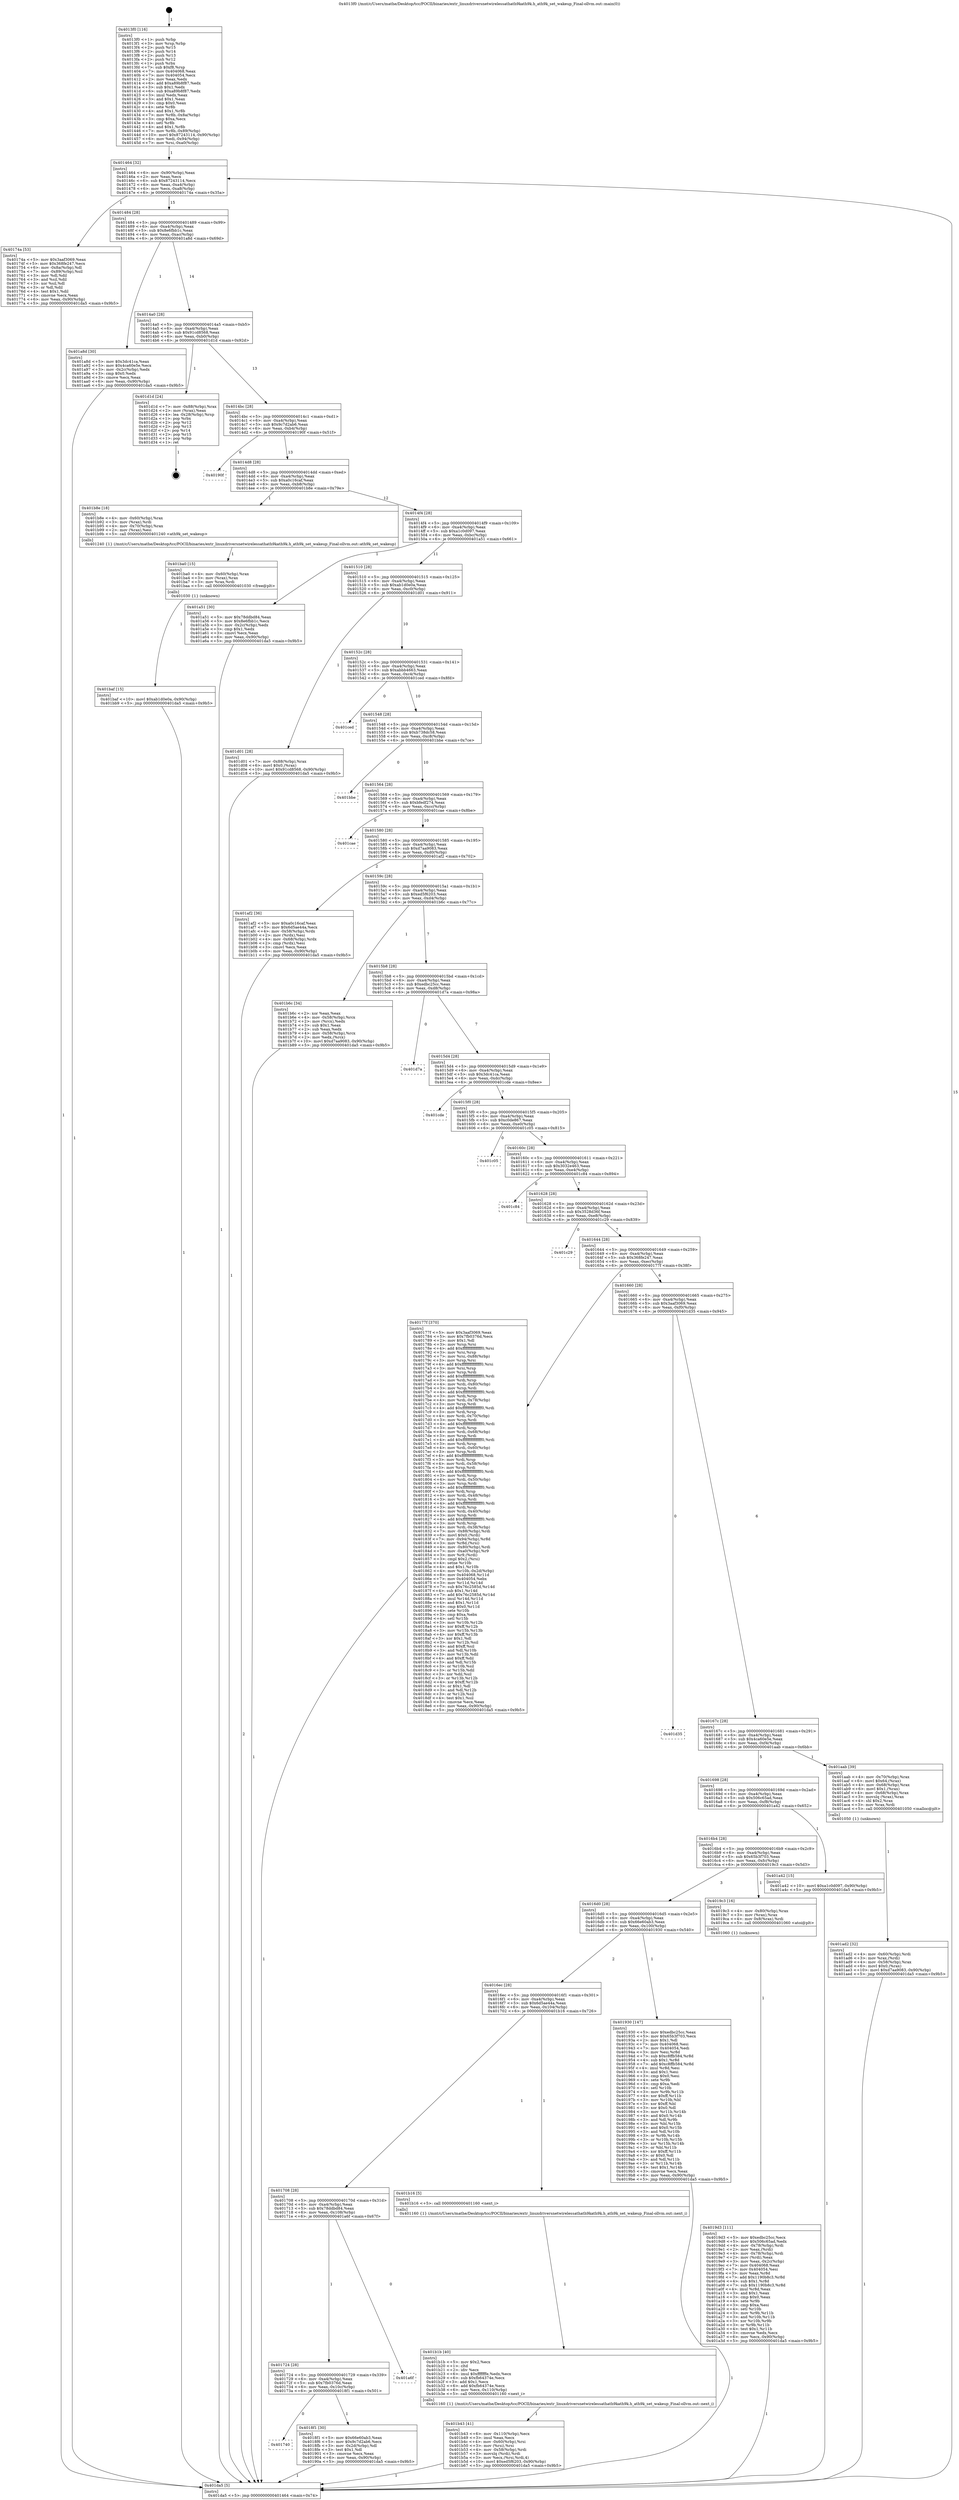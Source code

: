 digraph "0x4013f0" {
  label = "0x4013f0 (/mnt/c/Users/mathe/Desktop/tcc/POCII/binaries/extr_linuxdriversnetwirelessathath9kath9k.h_ath9k_set_wakeup_Final-ollvm.out::main(0))"
  labelloc = "t"
  node[shape=record]

  Entry [label="",width=0.3,height=0.3,shape=circle,fillcolor=black,style=filled]
  "0x401464" [label="{
     0x401464 [32]\l
     | [instrs]\l
     &nbsp;&nbsp;0x401464 \<+6\>: mov -0x90(%rbp),%eax\l
     &nbsp;&nbsp;0x40146a \<+2\>: mov %eax,%ecx\l
     &nbsp;&nbsp;0x40146c \<+6\>: sub $0x87243114,%ecx\l
     &nbsp;&nbsp;0x401472 \<+6\>: mov %eax,-0xa4(%rbp)\l
     &nbsp;&nbsp;0x401478 \<+6\>: mov %ecx,-0xa8(%rbp)\l
     &nbsp;&nbsp;0x40147e \<+6\>: je 000000000040174a \<main+0x35a\>\l
  }"]
  "0x40174a" [label="{
     0x40174a [53]\l
     | [instrs]\l
     &nbsp;&nbsp;0x40174a \<+5\>: mov $0x3aaf3069,%eax\l
     &nbsp;&nbsp;0x40174f \<+5\>: mov $0x368fe247,%ecx\l
     &nbsp;&nbsp;0x401754 \<+6\>: mov -0x8a(%rbp),%dl\l
     &nbsp;&nbsp;0x40175a \<+7\>: mov -0x89(%rbp),%sil\l
     &nbsp;&nbsp;0x401761 \<+3\>: mov %dl,%dil\l
     &nbsp;&nbsp;0x401764 \<+3\>: and %sil,%dil\l
     &nbsp;&nbsp;0x401767 \<+3\>: xor %sil,%dl\l
     &nbsp;&nbsp;0x40176a \<+3\>: or %dl,%dil\l
     &nbsp;&nbsp;0x40176d \<+4\>: test $0x1,%dil\l
     &nbsp;&nbsp;0x401771 \<+3\>: cmovne %ecx,%eax\l
     &nbsp;&nbsp;0x401774 \<+6\>: mov %eax,-0x90(%rbp)\l
     &nbsp;&nbsp;0x40177a \<+5\>: jmp 0000000000401da5 \<main+0x9b5\>\l
  }"]
  "0x401484" [label="{
     0x401484 [28]\l
     | [instrs]\l
     &nbsp;&nbsp;0x401484 \<+5\>: jmp 0000000000401489 \<main+0x99\>\l
     &nbsp;&nbsp;0x401489 \<+6\>: mov -0xa4(%rbp),%eax\l
     &nbsp;&nbsp;0x40148f \<+5\>: sub $0x8e6fbb1c,%eax\l
     &nbsp;&nbsp;0x401494 \<+6\>: mov %eax,-0xac(%rbp)\l
     &nbsp;&nbsp;0x40149a \<+6\>: je 0000000000401a8d \<main+0x69d\>\l
  }"]
  "0x401da5" [label="{
     0x401da5 [5]\l
     | [instrs]\l
     &nbsp;&nbsp;0x401da5 \<+5\>: jmp 0000000000401464 \<main+0x74\>\l
  }"]
  "0x4013f0" [label="{
     0x4013f0 [116]\l
     | [instrs]\l
     &nbsp;&nbsp;0x4013f0 \<+1\>: push %rbp\l
     &nbsp;&nbsp;0x4013f1 \<+3\>: mov %rsp,%rbp\l
     &nbsp;&nbsp;0x4013f4 \<+2\>: push %r15\l
     &nbsp;&nbsp;0x4013f6 \<+2\>: push %r14\l
     &nbsp;&nbsp;0x4013f8 \<+2\>: push %r13\l
     &nbsp;&nbsp;0x4013fa \<+2\>: push %r12\l
     &nbsp;&nbsp;0x4013fc \<+1\>: push %rbx\l
     &nbsp;&nbsp;0x4013fd \<+7\>: sub $0xf8,%rsp\l
     &nbsp;&nbsp;0x401404 \<+7\>: mov 0x404068,%eax\l
     &nbsp;&nbsp;0x40140b \<+7\>: mov 0x404054,%ecx\l
     &nbsp;&nbsp;0x401412 \<+2\>: mov %eax,%edx\l
     &nbsp;&nbsp;0x401414 \<+6\>: add $0xa89b8f87,%edx\l
     &nbsp;&nbsp;0x40141a \<+3\>: sub $0x1,%edx\l
     &nbsp;&nbsp;0x40141d \<+6\>: sub $0xa89b8f87,%edx\l
     &nbsp;&nbsp;0x401423 \<+3\>: imul %edx,%eax\l
     &nbsp;&nbsp;0x401426 \<+3\>: and $0x1,%eax\l
     &nbsp;&nbsp;0x401429 \<+3\>: cmp $0x0,%eax\l
     &nbsp;&nbsp;0x40142c \<+4\>: sete %r8b\l
     &nbsp;&nbsp;0x401430 \<+4\>: and $0x1,%r8b\l
     &nbsp;&nbsp;0x401434 \<+7\>: mov %r8b,-0x8a(%rbp)\l
     &nbsp;&nbsp;0x40143b \<+3\>: cmp $0xa,%ecx\l
     &nbsp;&nbsp;0x40143e \<+4\>: setl %r8b\l
     &nbsp;&nbsp;0x401442 \<+4\>: and $0x1,%r8b\l
     &nbsp;&nbsp;0x401446 \<+7\>: mov %r8b,-0x89(%rbp)\l
     &nbsp;&nbsp;0x40144d \<+10\>: movl $0x87243114,-0x90(%rbp)\l
     &nbsp;&nbsp;0x401457 \<+6\>: mov %edi,-0x94(%rbp)\l
     &nbsp;&nbsp;0x40145d \<+7\>: mov %rsi,-0xa0(%rbp)\l
  }"]
  Exit [label="",width=0.3,height=0.3,shape=circle,fillcolor=black,style=filled,peripheries=2]
  "0x401a8d" [label="{
     0x401a8d [30]\l
     | [instrs]\l
     &nbsp;&nbsp;0x401a8d \<+5\>: mov $0x3dc41ca,%eax\l
     &nbsp;&nbsp;0x401a92 \<+5\>: mov $0x4ca60e5e,%ecx\l
     &nbsp;&nbsp;0x401a97 \<+3\>: mov -0x2c(%rbp),%edx\l
     &nbsp;&nbsp;0x401a9a \<+3\>: cmp $0x0,%edx\l
     &nbsp;&nbsp;0x401a9d \<+3\>: cmove %ecx,%eax\l
     &nbsp;&nbsp;0x401aa0 \<+6\>: mov %eax,-0x90(%rbp)\l
     &nbsp;&nbsp;0x401aa6 \<+5\>: jmp 0000000000401da5 \<main+0x9b5\>\l
  }"]
  "0x4014a0" [label="{
     0x4014a0 [28]\l
     | [instrs]\l
     &nbsp;&nbsp;0x4014a0 \<+5\>: jmp 00000000004014a5 \<main+0xb5\>\l
     &nbsp;&nbsp;0x4014a5 \<+6\>: mov -0xa4(%rbp),%eax\l
     &nbsp;&nbsp;0x4014ab \<+5\>: sub $0x91cd8568,%eax\l
     &nbsp;&nbsp;0x4014b0 \<+6\>: mov %eax,-0xb0(%rbp)\l
     &nbsp;&nbsp;0x4014b6 \<+6\>: je 0000000000401d1d \<main+0x92d\>\l
  }"]
  "0x401baf" [label="{
     0x401baf [15]\l
     | [instrs]\l
     &nbsp;&nbsp;0x401baf \<+10\>: movl $0xab1d0e0a,-0x90(%rbp)\l
     &nbsp;&nbsp;0x401bb9 \<+5\>: jmp 0000000000401da5 \<main+0x9b5\>\l
  }"]
  "0x401d1d" [label="{
     0x401d1d [24]\l
     | [instrs]\l
     &nbsp;&nbsp;0x401d1d \<+7\>: mov -0x88(%rbp),%rax\l
     &nbsp;&nbsp;0x401d24 \<+2\>: mov (%rax),%eax\l
     &nbsp;&nbsp;0x401d26 \<+4\>: lea -0x28(%rbp),%rsp\l
     &nbsp;&nbsp;0x401d2a \<+1\>: pop %rbx\l
     &nbsp;&nbsp;0x401d2b \<+2\>: pop %r12\l
     &nbsp;&nbsp;0x401d2d \<+2\>: pop %r13\l
     &nbsp;&nbsp;0x401d2f \<+2\>: pop %r14\l
     &nbsp;&nbsp;0x401d31 \<+2\>: pop %r15\l
     &nbsp;&nbsp;0x401d33 \<+1\>: pop %rbp\l
     &nbsp;&nbsp;0x401d34 \<+1\>: ret\l
  }"]
  "0x4014bc" [label="{
     0x4014bc [28]\l
     | [instrs]\l
     &nbsp;&nbsp;0x4014bc \<+5\>: jmp 00000000004014c1 \<main+0xd1\>\l
     &nbsp;&nbsp;0x4014c1 \<+6\>: mov -0xa4(%rbp),%eax\l
     &nbsp;&nbsp;0x4014c7 \<+5\>: sub $0x9c7d2ab6,%eax\l
     &nbsp;&nbsp;0x4014cc \<+6\>: mov %eax,-0xb4(%rbp)\l
     &nbsp;&nbsp;0x4014d2 \<+6\>: je 000000000040190f \<main+0x51f\>\l
  }"]
  "0x401ba0" [label="{
     0x401ba0 [15]\l
     | [instrs]\l
     &nbsp;&nbsp;0x401ba0 \<+4\>: mov -0x60(%rbp),%rax\l
     &nbsp;&nbsp;0x401ba4 \<+3\>: mov (%rax),%rax\l
     &nbsp;&nbsp;0x401ba7 \<+3\>: mov %rax,%rdi\l
     &nbsp;&nbsp;0x401baa \<+5\>: call 0000000000401030 \<free@plt\>\l
     | [calls]\l
     &nbsp;&nbsp;0x401030 \{1\} (unknown)\l
  }"]
  "0x40190f" [label="{
     0x40190f\l
  }", style=dashed]
  "0x4014d8" [label="{
     0x4014d8 [28]\l
     | [instrs]\l
     &nbsp;&nbsp;0x4014d8 \<+5\>: jmp 00000000004014dd \<main+0xed\>\l
     &nbsp;&nbsp;0x4014dd \<+6\>: mov -0xa4(%rbp),%eax\l
     &nbsp;&nbsp;0x4014e3 \<+5\>: sub $0xa0c16caf,%eax\l
     &nbsp;&nbsp;0x4014e8 \<+6\>: mov %eax,-0xb8(%rbp)\l
     &nbsp;&nbsp;0x4014ee \<+6\>: je 0000000000401b8e \<main+0x79e\>\l
  }"]
  "0x401b43" [label="{
     0x401b43 [41]\l
     | [instrs]\l
     &nbsp;&nbsp;0x401b43 \<+6\>: mov -0x110(%rbp),%ecx\l
     &nbsp;&nbsp;0x401b49 \<+3\>: imul %eax,%ecx\l
     &nbsp;&nbsp;0x401b4c \<+4\>: mov -0x60(%rbp),%rsi\l
     &nbsp;&nbsp;0x401b50 \<+3\>: mov (%rsi),%rsi\l
     &nbsp;&nbsp;0x401b53 \<+4\>: mov -0x58(%rbp),%rdi\l
     &nbsp;&nbsp;0x401b57 \<+3\>: movslq (%rdi),%rdi\l
     &nbsp;&nbsp;0x401b5a \<+3\>: mov %ecx,(%rsi,%rdi,4)\l
     &nbsp;&nbsp;0x401b5d \<+10\>: movl $0xed5f6203,-0x90(%rbp)\l
     &nbsp;&nbsp;0x401b67 \<+5\>: jmp 0000000000401da5 \<main+0x9b5\>\l
  }"]
  "0x401b8e" [label="{
     0x401b8e [18]\l
     | [instrs]\l
     &nbsp;&nbsp;0x401b8e \<+4\>: mov -0x60(%rbp),%rax\l
     &nbsp;&nbsp;0x401b92 \<+3\>: mov (%rax),%rdi\l
     &nbsp;&nbsp;0x401b95 \<+4\>: mov -0x70(%rbp),%rax\l
     &nbsp;&nbsp;0x401b99 \<+2\>: mov (%rax),%esi\l
     &nbsp;&nbsp;0x401b9b \<+5\>: call 0000000000401240 \<ath9k_set_wakeup\>\l
     | [calls]\l
     &nbsp;&nbsp;0x401240 \{1\} (/mnt/c/Users/mathe/Desktop/tcc/POCII/binaries/extr_linuxdriversnetwirelessathath9kath9k.h_ath9k_set_wakeup_Final-ollvm.out::ath9k_set_wakeup)\l
  }"]
  "0x4014f4" [label="{
     0x4014f4 [28]\l
     | [instrs]\l
     &nbsp;&nbsp;0x4014f4 \<+5\>: jmp 00000000004014f9 \<main+0x109\>\l
     &nbsp;&nbsp;0x4014f9 \<+6\>: mov -0xa4(%rbp),%eax\l
     &nbsp;&nbsp;0x4014ff \<+5\>: sub $0xa1c0d097,%eax\l
     &nbsp;&nbsp;0x401504 \<+6\>: mov %eax,-0xbc(%rbp)\l
     &nbsp;&nbsp;0x40150a \<+6\>: je 0000000000401a51 \<main+0x661\>\l
  }"]
  "0x401b1b" [label="{
     0x401b1b [40]\l
     | [instrs]\l
     &nbsp;&nbsp;0x401b1b \<+5\>: mov $0x2,%ecx\l
     &nbsp;&nbsp;0x401b20 \<+1\>: cltd\l
     &nbsp;&nbsp;0x401b21 \<+2\>: idiv %ecx\l
     &nbsp;&nbsp;0x401b23 \<+6\>: imul $0xfffffffe,%edx,%ecx\l
     &nbsp;&nbsp;0x401b29 \<+6\>: sub $0xfb64374e,%ecx\l
     &nbsp;&nbsp;0x401b2f \<+3\>: add $0x1,%ecx\l
     &nbsp;&nbsp;0x401b32 \<+6\>: add $0xfb64374e,%ecx\l
     &nbsp;&nbsp;0x401b38 \<+6\>: mov %ecx,-0x110(%rbp)\l
     &nbsp;&nbsp;0x401b3e \<+5\>: call 0000000000401160 \<next_i\>\l
     | [calls]\l
     &nbsp;&nbsp;0x401160 \{1\} (/mnt/c/Users/mathe/Desktop/tcc/POCII/binaries/extr_linuxdriversnetwirelessathath9kath9k.h_ath9k_set_wakeup_Final-ollvm.out::next_i)\l
  }"]
  "0x401a51" [label="{
     0x401a51 [30]\l
     | [instrs]\l
     &nbsp;&nbsp;0x401a51 \<+5\>: mov $0x78ddbd84,%eax\l
     &nbsp;&nbsp;0x401a56 \<+5\>: mov $0x8e6fbb1c,%ecx\l
     &nbsp;&nbsp;0x401a5b \<+3\>: mov -0x2c(%rbp),%edx\l
     &nbsp;&nbsp;0x401a5e \<+3\>: cmp $0x1,%edx\l
     &nbsp;&nbsp;0x401a61 \<+3\>: cmovl %ecx,%eax\l
     &nbsp;&nbsp;0x401a64 \<+6\>: mov %eax,-0x90(%rbp)\l
     &nbsp;&nbsp;0x401a6a \<+5\>: jmp 0000000000401da5 \<main+0x9b5\>\l
  }"]
  "0x401510" [label="{
     0x401510 [28]\l
     | [instrs]\l
     &nbsp;&nbsp;0x401510 \<+5\>: jmp 0000000000401515 \<main+0x125\>\l
     &nbsp;&nbsp;0x401515 \<+6\>: mov -0xa4(%rbp),%eax\l
     &nbsp;&nbsp;0x40151b \<+5\>: sub $0xab1d0e0a,%eax\l
     &nbsp;&nbsp;0x401520 \<+6\>: mov %eax,-0xc0(%rbp)\l
     &nbsp;&nbsp;0x401526 \<+6\>: je 0000000000401d01 \<main+0x911\>\l
  }"]
  "0x401ad2" [label="{
     0x401ad2 [32]\l
     | [instrs]\l
     &nbsp;&nbsp;0x401ad2 \<+4\>: mov -0x60(%rbp),%rdi\l
     &nbsp;&nbsp;0x401ad6 \<+3\>: mov %rax,(%rdi)\l
     &nbsp;&nbsp;0x401ad9 \<+4\>: mov -0x58(%rbp),%rax\l
     &nbsp;&nbsp;0x401add \<+6\>: movl $0x0,(%rax)\l
     &nbsp;&nbsp;0x401ae3 \<+10\>: movl $0xd7aa9083,-0x90(%rbp)\l
     &nbsp;&nbsp;0x401aed \<+5\>: jmp 0000000000401da5 \<main+0x9b5\>\l
  }"]
  "0x401d01" [label="{
     0x401d01 [28]\l
     | [instrs]\l
     &nbsp;&nbsp;0x401d01 \<+7\>: mov -0x88(%rbp),%rax\l
     &nbsp;&nbsp;0x401d08 \<+6\>: movl $0x0,(%rax)\l
     &nbsp;&nbsp;0x401d0e \<+10\>: movl $0x91cd8568,-0x90(%rbp)\l
     &nbsp;&nbsp;0x401d18 \<+5\>: jmp 0000000000401da5 \<main+0x9b5\>\l
  }"]
  "0x40152c" [label="{
     0x40152c [28]\l
     | [instrs]\l
     &nbsp;&nbsp;0x40152c \<+5\>: jmp 0000000000401531 \<main+0x141\>\l
     &nbsp;&nbsp;0x401531 \<+6\>: mov -0xa4(%rbp),%eax\l
     &nbsp;&nbsp;0x401537 \<+5\>: sub $0xabbb4663,%eax\l
     &nbsp;&nbsp;0x40153c \<+6\>: mov %eax,-0xc4(%rbp)\l
     &nbsp;&nbsp;0x401542 \<+6\>: je 0000000000401ced \<main+0x8fd\>\l
  }"]
  "0x4019d3" [label="{
     0x4019d3 [111]\l
     | [instrs]\l
     &nbsp;&nbsp;0x4019d3 \<+5\>: mov $0xedbc25cc,%ecx\l
     &nbsp;&nbsp;0x4019d8 \<+5\>: mov $0x506c65ad,%edx\l
     &nbsp;&nbsp;0x4019dd \<+4\>: mov -0x78(%rbp),%rdi\l
     &nbsp;&nbsp;0x4019e1 \<+2\>: mov %eax,(%rdi)\l
     &nbsp;&nbsp;0x4019e3 \<+4\>: mov -0x78(%rbp),%rdi\l
     &nbsp;&nbsp;0x4019e7 \<+2\>: mov (%rdi),%eax\l
     &nbsp;&nbsp;0x4019e9 \<+3\>: mov %eax,-0x2c(%rbp)\l
     &nbsp;&nbsp;0x4019ec \<+7\>: mov 0x404068,%eax\l
     &nbsp;&nbsp;0x4019f3 \<+7\>: mov 0x404054,%esi\l
     &nbsp;&nbsp;0x4019fa \<+3\>: mov %eax,%r8d\l
     &nbsp;&nbsp;0x4019fd \<+7\>: add $0x1190b8c3,%r8d\l
     &nbsp;&nbsp;0x401a04 \<+4\>: sub $0x1,%r8d\l
     &nbsp;&nbsp;0x401a08 \<+7\>: sub $0x1190b8c3,%r8d\l
     &nbsp;&nbsp;0x401a0f \<+4\>: imul %r8d,%eax\l
     &nbsp;&nbsp;0x401a13 \<+3\>: and $0x1,%eax\l
     &nbsp;&nbsp;0x401a16 \<+3\>: cmp $0x0,%eax\l
     &nbsp;&nbsp;0x401a19 \<+4\>: sete %r9b\l
     &nbsp;&nbsp;0x401a1d \<+3\>: cmp $0xa,%esi\l
     &nbsp;&nbsp;0x401a20 \<+4\>: setl %r10b\l
     &nbsp;&nbsp;0x401a24 \<+3\>: mov %r9b,%r11b\l
     &nbsp;&nbsp;0x401a27 \<+3\>: and %r10b,%r11b\l
     &nbsp;&nbsp;0x401a2a \<+3\>: xor %r10b,%r9b\l
     &nbsp;&nbsp;0x401a2d \<+3\>: or %r9b,%r11b\l
     &nbsp;&nbsp;0x401a30 \<+4\>: test $0x1,%r11b\l
     &nbsp;&nbsp;0x401a34 \<+3\>: cmovne %edx,%ecx\l
     &nbsp;&nbsp;0x401a37 \<+6\>: mov %ecx,-0x90(%rbp)\l
     &nbsp;&nbsp;0x401a3d \<+5\>: jmp 0000000000401da5 \<main+0x9b5\>\l
  }"]
  "0x401ced" [label="{
     0x401ced\l
  }", style=dashed]
  "0x401548" [label="{
     0x401548 [28]\l
     | [instrs]\l
     &nbsp;&nbsp;0x401548 \<+5\>: jmp 000000000040154d \<main+0x15d\>\l
     &nbsp;&nbsp;0x40154d \<+6\>: mov -0xa4(%rbp),%eax\l
     &nbsp;&nbsp;0x401553 \<+5\>: sub $0xb738dc58,%eax\l
     &nbsp;&nbsp;0x401558 \<+6\>: mov %eax,-0xc8(%rbp)\l
     &nbsp;&nbsp;0x40155e \<+6\>: je 0000000000401bbe \<main+0x7ce\>\l
  }"]
  "0x401740" [label="{
     0x401740\l
  }", style=dashed]
  "0x401bbe" [label="{
     0x401bbe\l
  }", style=dashed]
  "0x401564" [label="{
     0x401564 [28]\l
     | [instrs]\l
     &nbsp;&nbsp;0x401564 \<+5\>: jmp 0000000000401569 \<main+0x179\>\l
     &nbsp;&nbsp;0x401569 \<+6\>: mov -0xa4(%rbp),%eax\l
     &nbsp;&nbsp;0x40156f \<+5\>: sub $0xbfedf274,%eax\l
     &nbsp;&nbsp;0x401574 \<+6\>: mov %eax,-0xcc(%rbp)\l
     &nbsp;&nbsp;0x40157a \<+6\>: je 0000000000401cae \<main+0x8be\>\l
  }"]
  "0x4018f1" [label="{
     0x4018f1 [30]\l
     | [instrs]\l
     &nbsp;&nbsp;0x4018f1 \<+5\>: mov $0x66e60ab3,%eax\l
     &nbsp;&nbsp;0x4018f6 \<+5\>: mov $0x9c7d2ab6,%ecx\l
     &nbsp;&nbsp;0x4018fb \<+3\>: mov -0x2d(%rbp),%dl\l
     &nbsp;&nbsp;0x4018fe \<+3\>: test $0x1,%dl\l
     &nbsp;&nbsp;0x401901 \<+3\>: cmovne %ecx,%eax\l
     &nbsp;&nbsp;0x401904 \<+6\>: mov %eax,-0x90(%rbp)\l
     &nbsp;&nbsp;0x40190a \<+5\>: jmp 0000000000401da5 \<main+0x9b5\>\l
  }"]
  "0x401cae" [label="{
     0x401cae\l
  }", style=dashed]
  "0x401580" [label="{
     0x401580 [28]\l
     | [instrs]\l
     &nbsp;&nbsp;0x401580 \<+5\>: jmp 0000000000401585 \<main+0x195\>\l
     &nbsp;&nbsp;0x401585 \<+6\>: mov -0xa4(%rbp),%eax\l
     &nbsp;&nbsp;0x40158b \<+5\>: sub $0xd7aa9083,%eax\l
     &nbsp;&nbsp;0x401590 \<+6\>: mov %eax,-0xd0(%rbp)\l
     &nbsp;&nbsp;0x401596 \<+6\>: je 0000000000401af2 \<main+0x702\>\l
  }"]
  "0x401724" [label="{
     0x401724 [28]\l
     | [instrs]\l
     &nbsp;&nbsp;0x401724 \<+5\>: jmp 0000000000401729 \<main+0x339\>\l
     &nbsp;&nbsp;0x401729 \<+6\>: mov -0xa4(%rbp),%eax\l
     &nbsp;&nbsp;0x40172f \<+5\>: sub $0x7fb0376d,%eax\l
     &nbsp;&nbsp;0x401734 \<+6\>: mov %eax,-0x10c(%rbp)\l
     &nbsp;&nbsp;0x40173a \<+6\>: je 00000000004018f1 \<main+0x501\>\l
  }"]
  "0x401af2" [label="{
     0x401af2 [36]\l
     | [instrs]\l
     &nbsp;&nbsp;0x401af2 \<+5\>: mov $0xa0c16caf,%eax\l
     &nbsp;&nbsp;0x401af7 \<+5\>: mov $0x6d5ae44a,%ecx\l
     &nbsp;&nbsp;0x401afc \<+4\>: mov -0x58(%rbp),%rdx\l
     &nbsp;&nbsp;0x401b00 \<+2\>: mov (%rdx),%esi\l
     &nbsp;&nbsp;0x401b02 \<+4\>: mov -0x68(%rbp),%rdx\l
     &nbsp;&nbsp;0x401b06 \<+2\>: cmp (%rdx),%esi\l
     &nbsp;&nbsp;0x401b08 \<+3\>: cmovl %ecx,%eax\l
     &nbsp;&nbsp;0x401b0b \<+6\>: mov %eax,-0x90(%rbp)\l
     &nbsp;&nbsp;0x401b11 \<+5\>: jmp 0000000000401da5 \<main+0x9b5\>\l
  }"]
  "0x40159c" [label="{
     0x40159c [28]\l
     | [instrs]\l
     &nbsp;&nbsp;0x40159c \<+5\>: jmp 00000000004015a1 \<main+0x1b1\>\l
     &nbsp;&nbsp;0x4015a1 \<+6\>: mov -0xa4(%rbp),%eax\l
     &nbsp;&nbsp;0x4015a7 \<+5\>: sub $0xed5f6203,%eax\l
     &nbsp;&nbsp;0x4015ac \<+6\>: mov %eax,-0xd4(%rbp)\l
     &nbsp;&nbsp;0x4015b2 \<+6\>: je 0000000000401b6c \<main+0x77c\>\l
  }"]
  "0x401a6f" [label="{
     0x401a6f\l
  }", style=dashed]
  "0x401b6c" [label="{
     0x401b6c [34]\l
     | [instrs]\l
     &nbsp;&nbsp;0x401b6c \<+2\>: xor %eax,%eax\l
     &nbsp;&nbsp;0x401b6e \<+4\>: mov -0x58(%rbp),%rcx\l
     &nbsp;&nbsp;0x401b72 \<+2\>: mov (%rcx),%edx\l
     &nbsp;&nbsp;0x401b74 \<+3\>: sub $0x1,%eax\l
     &nbsp;&nbsp;0x401b77 \<+2\>: sub %eax,%edx\l
     &nbsp;&nbsp;0x401b79 \<+4\>: mov -0x58(%rbp),%rcx\l
     &nbsp;&nbsp;0x401b7d \<+2\>: mov %edx,(%rcx)\l
     &nbsp;&nbsp;0x401b7f \<+10\>: movl $0xd7aa9083,-0x90(%rbp)\l
     &nbsp;&nbsp;0x401b89 \<+5\>: jmp 0000000000401da5 \<main+0x9b5\>\l
  }"]
  "0x4015b8" [label="{
     0x4015b8 [28]\l
     | [instrs]\l
     &nbsp;&nbsp;0x4015b8 \<+5\>: jmp 00000000004015bd \<main+0x1cd\>\l
     &nbsp;&nbsp;0x4015bd \<+6\>: mov -0xa4(%rbp),%eax\l
     &nbsp;&nbsp;0x4015c3 \<+5\>: sub $0xedbc25cc,%eax\l
     &nbsp;&nbsp;0x4015c8 \<+6\>: mov %eax,-0xd8(%rbp)\l
     &nbsp;&nbsp;0x4015ce \<+6\>: je 0000000000401d7a \<main+0x98a\>\l
  }"]
  "0x401708" [label="{
     0x401708 [28]\l
     | [instrs]\l
     &nbsp;&nbsp;0x401708 \<+5\>: jmp 000000000040170d \<main+0x31d\>\l
     &nbsp;&nbsp;0x40170d \<+6\>: mov -0xa4(%rbp),%eax\l
     &nbsp;&nbsp;0x401713 \<+5\>: sub $0x78ddbd84,%eax\l
     &nbsp;&nbsp;0x401718 \<+6\>: mov %eax,-0x108(%rbp)\l
     &nbsp;&nbsp;0x40171e \<+6\>: je 0000000000401a6f \<main+0x67f\>\l
  }"]
  "0x401d7a" [label="{
     0x401d7a\l
  }", style=dashed]
  "0x4015d4" [label="{
     0x4015d4 [28]\l
     | [instrs]\l
     &nbsp;&nbsp;0x4015d4 \<+5\>: jmp 00000000004015d9 \<main+0x1e9\>\l
     &nbsp;&nbsp;0x4015d9 \<+6\>: mov -0xa4(%rbp),%eax\l
     &nbsp;&nbsp;0x4015df \<+5\>: sub $0x3dc41ca,%eax\l
     &nbsp;&nbsp;0x4015e4 \<+6\>: mov %eax,-0xdc(%rbp)\l
     &nbsp;&nbsp;0x4015ea \<+6\>: je 0000000000401cde \<main+0x8ee\>\l
  }"]
  "0x401b16" [label="{
     0x401b16 [5]\l
     | [instrs]\l
     &nbsp;&nbsp;0x401b16 \<+5\>: call 0000000000401160 \<next_i\>\l
     | [calls]\l
     &nbsp;&nbsp;0x401160 \{1\} (/mnt/c/Users/mathe/Desktop/tcc/POCII/binaries/extr_linuxdriversnetwirelessathath9kath9k.h_ath9k_set_wakeup_Final-ollvm.out::next_i)\l
  }"]
  "0x401cde" [label="{
     0x401cde\l
  }", style=dashed]
  "0x4015f0" [label="{
     0x4015f0 [28]\l
     | [instrs]\l
     &nbsp;&nbsp;0x4015f0 \<+5\>: jmp 00000000004015f5 \<main+0x205\>\l
     &nbsp;&nbsp;0x4015f5 \<+6\>: mov -0xa4(%rbp),%eax\l
     &nbsp;&nbsp;0x4015fb \<+5\>: sub $0xc0de867,%eax\l
     &nbsp;&nbsp;0x401600 \<+6\>: mov %eax,-0xe0(%rbp)\l
     &nbsp;&nbsp;0x401606 \<+6\>: je 0000000000401c05 \<main+0x815\>\l
  }"]
  "0x4016ec" [label="{
     0x4016ec [28]\l
     | [instrs]\l
     &nbsp;&nbsp;0x4016ec \<+5\>: jmp 00000000004016f1 \<main+0x301\>\l
     &nbsp;&nbsp;0x4016f1 \<+6\>: mov -0xa4(%rbp),%eax\l
     &nbsp;&nbsp;0x4016f7 \<+5\>: sub $0x6d5ae44a,%eax\l
     &nbsp;&nbsp;0x4016fc \<+6\>: mov %eax,-0x104(%rbp)\l
     &nbsp;&nbsp;0x401702 \<+6\>: je 0000000000401b16 \<main+0x726\>\l
  }"]
  "0x401c05" [label="{
     0x401c05\l
  }", style=dashed]
  "0x40160c" [label="{
     0x40160c [28]\l
     | [instrs]\l
     &nbsp;&nbsp;0x40160c \<+5\>: jmp 0000000000401611 \<main+0x221\>\l
     &nbsp;&nbsp;0x401611 \<+6\>: mov -0xa4(%rbp),%eax\l
     &nbsp;&nbsp;0x401617 \<+5\>: sub $0x3032e463,%eax\l
     &nbsp;&nbsp;0x40161c \<+6\>: mov %eax,-0xe4(%rbp)\l
     &nbsp;&nbsp;0x401622 \<+6\>: je 0000000000401c84 \<main+0x894\>\l
  }"]
  "0x401930" [label="{
     0x401930 [147]\l
     | [instrs]\l
     &nbsp;&nbsp;0x401930 \<+5\>: mov $0xedbc25cc,%eax\l
     &nbsp;&nbsp;0x401935 \<+5\>: mov $0x65b3f703,%ecx\l
     &nbsp;&nbsp;0x40193a \<+2\>: mov $0x1,%dl\l
     &nbsp;&nbsp;0x40193c \<+7\>: mov 0x404068,%esi\l
     &nbsp;&nbsp;0x401943 \<+7\>: mov 0x404054,%edi\l
     &nbsp;&nbsp;0x40194a \<+3\>: mov %esi,%r8d\l
     &nbsp;&nbsp;0x40194d \<+7\>: sub $0xc8ffb584,%r8d\l
     &nbsp;&nbsp;0x401954 \<+4\>: sub $0x1,%r8d\l
     &nbsp;&nbsp;0x401958 \<+7\>: add $0xc8ffb584,%r8d\l
     &nbsp;&nbsp;0x40195f \<+4\>: imul %r8d,%esi\l
     &nbsp;&nbsp;0x401963 \<+3\>: and $0x1,%esi\l
     &nbsp;&nbsp;0x401966 \<+3\>: cmp $0x0,%esi\l
     &nbsp;&nbsp;0x401969 \<+4\>: sete %r9b\l
     &nbsp;&nbsp;0x40196d \<+3\>: cmp $0xa,%edi\l
     &nbsp;&nbsp;0x401970 \<+4\>: setl %r10b\l
     &nbsp;&nbsp;0x401974 \<+3\>: mov %r9b,%r11b\l
     &nbsp;&nbsp;0x401977 \<+4\>: xor $0xff,%r11b\l
     &nbsp;&nbsp;0x40197b \<+3\>: mov %r10b,%bl\l
     &nbsp;&nbsp;0x40197e \<+3\>: xor $0xff,%bl\l
     &nbsp;&nbsp;0x401981 \<+3\>: xor $0x0,%dl\l
     &nbsp;&nbsp;0x401984 \<+3\>: mov %r11b,%r14b\l
     &nbsp;&nbsp;0x401987 \<+4\>: and $0x0,%r14b\l
     &nbsp;&nbsp;0x40198b \<+3\>: and %dl,%r9b\l
     &nbsp;&nbsp;0x40198e \<+3\>: mov %bl,%r15b\l
     &nbsp;&nbsp;0x401991 \<+4\>: and $0x0,%r15b\l
     &nbsp;&nbsp;0x401995 \<+3\>: and %dl,%r10b\l
     &nbsp;&nbsp;0x401998 \<+3\>: or %r9b,%r14b\l
     &nbsp;&nbsp;0x40199b \<+3\>: or %r10b,%r15b\l
     &nbsp;&nbsp;0x40199e \<+3\>: xor %r15b,%r14b\l
     &nbsp;&nbsp;0x4019a1 \<+3\>: or %bl,%r11b\l
     &nbsp;&nbsp;0x4019a4 \<+4\>: xor $0xff,%r11b\l
     &nbsp;&nbsp;0x4019a8 \<+3\>: or $0x0,%dl\l
     &nbsp;&nbsp;0x4019ab \<+3\>: and %dl,%r11b\l
     &nbsp;&nbsp;0x4019ae \<+3\>: or %r11b,%r14b\l
     &nbsp;&nbsp;0x4019b1 \<+4\>: test $0x1,%r14b\l
     &nbsp;&nbsp;0x4019b5 \<+3\>: cmovne %ecx,%eax\l
     &nbsp;&nbsp;0x4019b8 \<+6\>: mov %eax,-0x90(%rbp)\l
     &nbsp;&nbsp;0x4019be \<+5\>: jmp 0000000000401da5 \<main+0x9b5\>\l
  }"]
  "0x401c84" [label="{
     0x401c84\l
  }", style=dashed]
  "0x401628" [label="{
     0x401628 [28]\l
     | [instrs]\l
     &nbsp;&nbsp;0x401628 \<+5\>: jmp 000000000040162d \<main+0x23d\>\l
     &nbsp;&nbsp;0x40162d \<+6\>: mov -0xa4(%rbp),%eax\l
     &nbsp;&nbsp;0x401633 \<+5\>: sub $0x3528d36f,%eax\l
     &nbsp;&nbsp;0x401638 \<+6\>: mov %eax,-0xe8(%rbp)\l
     &nbsp;&nbsp;0x40163e \<+6\>: je 0000000000401c29 \<main+0x839\>\l
  }"]
  "0x4016d0" [label="{
     0x4016d0 [28]\l
     | [instrs]\l
     &nbsp;&nbsp;0x4016d0 \<+5\>: jmp 00000000004016d5 \<main+0x2e5\>\l
     &nbsp;&nbsp;0x4016d5 \<+6\>: mov -0xa4(%rbp),%eax\l
     &nbsp;&nbsp;0x4016db \<+5\>: sub $0x66e60ab3,%eax\l
     &nbsp;&nbsp;0x4016e0 \<+6\>: mov %eax,-0x100(%rbp)\l
     &nbsp;&nbsp;0x4016e6 \<+6\>: je 0000000000401930 \<main+0x540\>\l
  }"]
  "0x401c29" [label="{
     0x401c29\l
  }", style=dashed]
  "0x401644" [label="{
     0x401644 [28]\l
     | [instrs]\l
     &nbsp;&nbsp;0x401644 \<+5\>: jmp 0000000000401649 \<main+0x259\>\l
     &nbsp;&nbsp;0x401649 \<+6\>: mov -0xa4(%rbp),%eax\l
     &nbsp;&nbsp;0x40164f \<+5\>: sub $0x368fe247,%eax\l
     &nbsp;&nbsp;0x401654 \<+6\>: mov %eax,-0xec(%rbp)\l
     &nbsp;&nbsp;0x40165a \<+6\>: je 000000000040177f \<main+0x38f\>\l
  }"]
  "0x4019c3" [label="{
     0x4019c3 [16]\l
     | [instrs]\l
     &nbsp;&nbsp;0x4019c3 \<+4\>: mov -0x80(%rbp),%rax\l
     &nbsp;&nbsp;0x4019c7 \<+3\>: mov (%rax),%rax\l
     &nbsp;&nbsp;0x4019ca \<+4\>: mov 0x8(%rax),%rdi\l
     &nbsp;&nbsp;0x4019ce \<+5\>: call 0000000000401060 \<atoi@plt\>\l
     | [calls]\l
     &nbsp;&nbsp;0x401060 \{1\} (unknown)\l
  }"]
  "0x40177f" [label="{
     0x40177f [370]\l
     | [instrs]\l
     &nbsp;&nbsp;0x40177f \<+5\>: mov $0x3aaf3069,%eax\l
     &nbsp;&nbsp;0x401784 \<+5\>: mov $0x7fb0376d,%ecx\l
     &nbsp;&nbsp;0x401789 \<+2\>: mov $0x1,%dl\l
     &nbsp;&nbsp;0x40178b \<+3\>: mov %rsp,%rsi\l
     &nbsp;&nbsp;0x40178e \<+4\>: add $0xfffffffffffffff0,%rsi\l
     &nbsp;&nbsp;0x401792 \<+3\>: mov %rsi,%rsp\l
     &nbsp;&nbsp;0x401795 \<+7\>: mov %rsi,-0x88(%rbp)\l
     &nbsp;&nbsp;0x40179c \<+3\>: mov %rsp,%rsi\l
     &nbsp;&nbsp;0x40179f \<+4\>: add $0xfffffffffffffff0,%rsi\l
     &nbsp;&nbsp;0x4017a3 \<+3\>: mov %rsi,%rsp\l
     &nbsp;&nbsp;0x4017a6 \<+3\>: mov %rsp,%rdi\l
     &nbsp;&nbsp;0x4017a9 \<+4\>: add $0xfffffffffffffff0,%rdi\l
     &nbsp;&nbsp;0x4017ad \<+3\>: mov %rdi,%rsp\l
     &nbsp;&nbsp;0x4017b0 \<+4\>: mov %rdi,-0x80(%rbp)\l
     &nbsp;&nbsp;0x4017b4 \<+3\>: mov %rsp,%rdi\l
     &nbsp;&nbsp;0x4017b7 \<+4\>: add $0xfffffffffffffff0,%rdi\l
     &nbsp;&nbsp;0x4017bb \<+3\>: mov %rdi,%rsp\l
     &nbsp;&nbsp;0x4017be \<+4\>: mov %rdi,-0x78(%rbp)\l
     &nbsp;&nbsp;0x4017c2 \<+3\>: mov %rsp,%rdi\l
     &nbsp;&nbsp;0x4017c5 \<+4\>: add $0xfffffffffffffff0,%rdi\l
     &nbsp;&nbsp;0x4017c9 \<+3\>: mov %rdi,%rsp\l
     &nbsp;&nbsp;0x4017cc \<+4\>: mov %rdi,-0x70(%rbp)\l
     &nbsp;&nbsp;0x4017d0 \<+3\>: mov %rsp,%rdi\l
     &nbsp;&nbsp;0x4017d3 \<+4\>: add $0xfffffffffffffff0,%rdi\l
     &nbsp;&nbsp;0x4017d7 \<+3\>: mov %rdi,%rsp\l
     &nbsp;&nbsp;0x4017da \<+4\>: mov %rdi,-0x68(%rbp)\l
     &nbsp;&nbsp;0x4017de \<+3\>: mov %rsp,%rdi\l
     &nbsp;&nbsp;0x4017e1 \<+4\>: add $0xfffffffffffffff0,%rdi\l
     &nbsp;&nbsp;0x4017e5 \<+3\>: mov %rdi,%rsp\l
     &nbsp;&nbsp;0x4017e8 \<+4\>: mov %rdi,-0x60(%rbp)\l
     &nbsp;&nbsp;0x4017ec \<+3\>: mov %rsp,%rdi\l
     &nbsp;&nbsp;0x4017ef \<+4\>: add $0xfffffffffffffff0,%rdi\l
     &nbsp;&nbsp;0x4017f3 \<+3\>: mov %rdi,%rsp\l
     &nbsp;&nbsp;0x4017f6 \<+4\>: mov %rdi,-0x58(%rbp)\l
     &nbsp;&nbsp;0x4017fa \<+3\>: mov %rsp,%rdi\l
     &nbsp;&nbsp;0x4017fd \<+4\>: add $0xfffffffffffffff0,%rdi\l
     &nbsp;&nbsp;0x401801 \<+3\>: mov %rdi,%rsp\l
     &nbsp;&nbsp;0x401804 \<+4\>: mov %rdi,-0x50(%rbp)\l
     &nbsp;&nbsp;0x401808 \<+3\>: mov %rsp,%rdi\l
     &nbsp;&nbsp;0x40180b \<+4\>: add $0xfffffffffffffff0,%rdi\l
     &nbsp;&nbsp;0x40180f \<+3\>: mov %rdi,%rsp\l
     &nbsp;&nbsp;0x401812 \<+4\>: mov %rdi,-0x48(%rbp)\l
     &nbsp;&nbsp;0x401816 \<+3\>: mov %rsp,%rdi\l
     &nbsp;&nbsp;0x401819 \<+4\>: add $0xfffffffffffffff0,%rdi\l
     &nbsp;&nbsp;0x40181d \<+3\>: mov %rdi,%rsp\l
     &nbsp;&nbsp;0x401820 \<+4\>: mov %rdi,-0x40(%rbp)\l
     &nbsp;&nbsp;0x401824 \<+3\>: mov %rsp,%rdi\l
     &nbsp;&nbsp;0x401827 \<+4\>: add $0xfffffffffffffff0,%rdi\l
     &nbsp;&nbsp;0x40182b \<+3\>: mov %rdi,%rsp\l
     &nbsp;&nbsp;0x40182e \<+4\>: mov %rdi,-0x38(%rbp)\l
     &nbsp;&nbsp;0x401832 \<+7\>: mov -0x88(%rbp),%rdi\l
     &nbsp;&nbsp;0x401839 \<+6\>: movl $0x0,(%rdi)\l
     &nbsp;&nbsp;0x40183f \<+7\>: mov -0x94(%rbp),%r8d\l
     &nbsp;&nbsp;0x401846 \<+3\>: mov %r8d,(%rsi)\l
     &nbsp;&nbsp;0x401849 \<+4\>: mov -0x80(%rbp),%rdi\l
     &nbsp;&nbsp;0x40184d \<+7\>: mov -0xa0(%rbp),%r9\l
     &nbsp;&nbsp;0x401854 \<+3\>: mov %r9,(%rdi)\l
     &nbsp;&nbsp;0x401857 \<+3\>: cmpl $0x2,(%rsi)\l
     &nbsp;&nbsp;0x40185a \<+4\>: setne %r10b\l
     &nbsp;&nbsp;0x40185e \<+4\>: and $0x1,%r10b\l
     &nbsp;&nbsp;0x401862 \<+4\>: mov %r10b,-0x2d(%rbp)\l
     &nbsp;&nbsp;0x401866 \<+8\>: mov 0x404068,%r11d\l
     &nbsp;&nbsp;0x40186e \<+7\>: mov 0x404054,%ebx\l
     &nbsp;&nbsp;0x401875 \<+3\>: mov %r11d,%r14d\l
     &nbsp;&nbsp;0x401878 \<+7\>: sub $0x76c2585d,%r14d\l
     &nbsp;&nbsp;0x40187f \<+4\>: sub $0x1,%r14d\l
     &nbsp;&nbsp;0x401883 \<+7\>: add $0x76c2585d,%r14d\l
     &nbsp;&nbsp;0x40188a \<+4\>: imul %r14d,%r11d\l
     &nbsp;&nbsp;0x40188e \<+4\>: and $0x1,%r11d\l
     &nbsp;&nbsp;0x401892 \<+4\>: cmp $0x0,%r11d\l
     &nbsp;&nbsp;0x401896 \<+4\>: sete %r10b\l
     &nbsp;&nbsp;0x40189a \<+3\>: cmp $0xa,%ebx\l
     &nbsp;&nbsp;0x40189d \<+4\>: setl %r15b\l
     &nbsp;&nbsp;0x4018a1 \<+3\>: mov %r10b,%r12b\l
     &nbsp;&nbsp;0x4018a4 \<+4\>: xor $0xff,%r12b\l
     &nbsp;&nbsp;0x4018a8 \<+3\>: mov %r15b,%r13b\l
     &nbsp;&nbsp;0x4018ab \<+4\>: xor $0xff,%r13b\l
     &nbsp;&nbsp;0x4018af \<+3\>: xor $0x1,%dl\l
     &nbsp;&nbsp;0x4018b2 \<+3\>: mov %r12b,%sil\l
     &nbsp;&nbsp;0x4018b5 \<+4\>: and $0xff,%sil\l
     &nbsp;&nbsp;0x4018b9 \<+3\>: and %dl,%r10b\l
     &nbsp;&nbsp;0x4018bc \<+3\>: mov %r13b,%dil\l
     &nbsp;&nbsp;0x4018bf \<+4\>: and $0xff,%dil\l
     &nbsp;&nbsp;0x4018c3 \<+3\>: and %dl,%r15b\l
     &nbsp;&nbsp;0x4018c6 \<+3\>: or %r10b,%sil\l
     &nbsp;&nbsp;0x4018c9 \<+3\>: or %r15b,%dil\l
     &nbsp;&nbsp;0x4018cc \<+3\>: xor %dil,%sil\l
     &nbsp;&nbsp;0x4018cf \<+3\>: or %r13b,%r12b\l
     &nbsp;&nbsp;0x4018d2 \<+4\>: xor $0xff,%r12b\l
     &nbsp;&nbsp;0x4018d6 \<+3\>: or $0x1,%dl\l
     &nbsp;&nbsp;0x4018d9 \<+3\>: and %dl,%r12b\l
     &nbsp;&nbsp;0x4018dc \<+3\>: or %r12b,%sil\l
     &nbsp;&nbsp;0x4018df \<+4\>: test $0x1,%sil\l
     &nbsp;&nbsp;0x4018e3 \<+3\>: cmovne %ecx,%eax\l
     &nbsp;&nbsp;0x4018e6 \<+6\>: mov %eax,-0x90(%rbp)\l
     &nbsp;&nbsp;0x4018ec \<+5\>: jmp 0000000000401da5 \<main+0x9b5\>\l
  }"]
  "0x401660" [label="{
     0x401660 [28]\l
     | [instrs]\l
     &nbsp;&nbsp;0x401660 \<+5\>: jmp 0000000000401665 \<main+0x275\>\l
     &nbsp;&nbsp;0x401665 \<+6\>: mov -0xa4(%rbp),%eax\l
     &nbsp;&nbsp;0x40166b \<+5\>: sub $0x3aaf3069,%eax\l
     &nbsp;&nbsp;0x401670 \<+6\>: mov %eax,-0xf0(%rbp)\l
     &nbsp;&nbsp;0x401676 \<+6\>: je 0000000000401d35 \<main+0x945\>\l
  }"]
  "0x4016b4" [label="{
     0x4016b4 [28]\l
     | [instrs]\l
     &nbsp;&nbsp;0x4016b4 \<+5\>: jmp 00000000004016b9 \<main+0x2c9\>\l
     &nbsp;&nbsp;0x4016b9 \<+6\>: mov -0xa4(%rbp),%eax\l
     &nbsp;&nbsp;0x4016bf \<+5\>: sub $0x65b3f703,%eax\l
     &nbsp;&nbsp;0x4016c4 \<+6\>: mov %eax,-0xfc(%rbp)\l
     &nbsp;&nbsp;0x4016ca \<+6\>: je 00000000004019c3 \<main+0x5d3\>\l
  }"]
  "0x401a42" [label="{
     0x401a42 [15]\l
     | [instrs]\l
     &nbsp;&nbsp;0x401a42 \<+10\>: movl $0xa1c0d097,-0x90(%rbp)\l
     &nbsp;&nbsp;0x401a4c \<+5\>: jmp 0000000000401da5 \<main+0x9b5\>\l
  }"]
  "0x401d35" [label="{
     0x401d35\l
  }", style=dashed]
  "0x40167c" [label="{
     0x40167c [28]\l
     | [instrs]\l
     &nbsp;&nbsp;0x40167c \<+5\>: jmp 0000000000401681 \<main+0x291\>\l
     &nbsp;&nbsp;0x401681 \<+6\>: mov -0xa4(%rbp),%eax\l
     &nbsp;&nbsp;0x401687 \<+5\>: sub $0x4ca60e5e,%eax\l
     &nbsp;&nbsp;0x40168c \<+6\>: mov %eax,-0xf4(%rbp)\l
     &nbsp;&nbsp;0x401692 \<+6\>: je 0000000000401aab \<main+0x6bb\>\l
  }"]
  "0x401698" [label="{
     0x401698 [28]\l
     | [instrs]\l
     &nbsp;&nbsp;0x401698 \<+5\>: jmp 000000000040169d \<main+0x2ad\>\l
     &nbsp;&nbsp;0x40169d \<+6\>: mov -0xa4(%rbp),%eax\l
     &nbsp;&nbsp;0x4016a3 \<+5\>: sub $0x506c65ad,%eax\l
     &nbsp;&nbsp;0x4016a8 \<+6\>: mov %eax,-0xf8(%rbp)\l
     &nbsp;&nbsp;0x4016ae \<+6\>: je 0000000000401a42 \<main+0x652\>\l
  }"]
  "0x401aab" [label="{
     0x401aab [39]\l
     | [instrs]\l
     &nbsp;&nbsp;0x401aab \<+4\>: mov -0x70(%rbp),%rax\l
     &nbsp;&nbsp;0x401aaf \<+6\>: movl $0x64,(%rax)\l
     &nbsp;&nbsp;0x401ab5 \<+4\>: mov -0x68(%rbp),%rax\l
     &nbsp;&nbsp;0x401ab9 \<+6\>: movl $0x1,(%rax)\l
     &nbsp;&nbsp;0x401abf \<+4\>: mov -0x68(%rbp),%rax\l
     &nbsp;&nbsp;0x401ac3 \<+3\>: movslq (%rax),%rax\l
     &nbsp;&nbsp;0x401ac6 \<+4\>: shl $0x2,%rax\l
     &nbsp;&nbsp;0x401aca \<+3\>: mov %rax,%rdi\l
     &nbsp;&nbsp;0x401acd \<+5\>: call 0000000000401050 \<malloc@plt\>\l
     | [calls]\l
     &nbsp;&nbsp;0x401050 \{1\} (unknown)\l
  }"]
  Entry -> "0x4013f0" [label=" 1"]
  "0x401464" -> "0x40174a" [label=" 1"]
  "0x401464" -> "0x401484" [label=" 15"]
  "0x40174a" -> "0x401da5" [label=" 1"]
  "0x4013f0" -> "0x401464" [label=" 1"]
  "0x401da5" -> "0x401464" [label=" 15"]
  "0x401d1d" -> Exit [label=" 1"]
  "0x401484" -> "0x401a8d" [label=" 1"]
  "0x401484" -> "0x4014a0" [label=" 14"]
  "0x401d01" -> "0x401da5" [label=" 1"]
  "0x4014a0" -> "0x401d1d" [label=" 1"]
  "0x4014a0" -> "0x4014bc" [label=" 13"]
  "0x401baf" -> "0x401da5" [label=" 1"]
  "0x4014bc" -> "0x40190f" [label=" 0"]
  "0x4014bc" -> "0x4014d8" [label=" 13"]
  "0x401ba0" -> "0x401baf" [label=" 1"]
  "0x4014d8" -> "0x401b8e" [label=" 1"]
  "0x4014d8" -> "0x4014f4" [label=" 12"]
  "0x401b8e" -> "0x401ba0" [label=" 1"]
  "0x4014f4" -> "0x401a51" [label=" 1"]
  "0x4014f4" -> "0x401510" [label=" 11"]
  "0x401b6c" -> "0x401da5" [label=" 1"]
  "0x401510" -> "0x401d01" [label=" 1"]
  "0x401510" -> "0x40152c" [label=" 10"]
  "0x401b43" -> "0x401da5" [label=" 1"]
  "0x40152c" -> "0x401ced" [label=" 0"]
  "0x40152c" -> "0x401548" [label=" 10"]
  "0x401b1b" -> "0x401b43" [label=" 1"]
  "0x401548" -> "0x401bbe" [label=" 0"]
  "0x401548" -> "0x401564" [label=" 10"]
  "0x401b16" -> "0x401b1b" [label=" 1"]
  "0x401564" -> "0x401cae" [label=" 0"]
  "0x401564" -> "0x401580" [label=" 10"]
  "0x401af2" -> "0x401da5" [label=" 2"]
  "0x401580" -> "0x401af2" [label=" 2"]
  "0x401580" -> "0x40159c" [label=" 8"]
  "0x401aab" -> "0x401ad2" [label=" 1"]
  "0x40159c" -> "0x401b6c" [label=" 1"]
  "0x40159c" -> "0x4015b8" [label=" 7"]
  "0x401a8d" -> "0x401da5" [label=" 1"]
  "0x4015b8" -> "0x401d7a" [label=" 0"]
  "0x4015b8" -> "0x4015d4" [label=" 7"]
  "0x401a42" -> "0x401da5" [label=" 1"]
  "0x4015d4" -> "0x401cde" [label=" 0"]
  "0x4015d4" -> "0x4015f0" [label=" 7"]
  "0x4019d3" -> "0x401da5" [label=" 1"]
  "0x4015f0" -> "0x401c05" [label=" 0"]
  "0x4015f0" -> "0x40160c" [label=" 7"]
  "0x401930" -> "0x401da5" [label=" 1"]
  "0x40160c" -> "0x401c84" [label=" 0"]
  "0x40160c" -> "0x401628" [label=" 7"]
  "0x4018f1" -> "0x401da5" [label=" 1"]
  "0x401628" -> "0x401c29" [label=" 0"]
  "0x401628" -> "0x401644" [label=" 7"]
  "0x401724" -> "0x4018f1" [label=" 1"]
  "0x401644" -> "0x40177f" [label=" 1"]
  "0x401644" -> "0x401660" [label=" 6"]
  "0x401ad2" -> "0x401da5" [label=" 1"]
  "0x40177f" -> "0x401da5" [label=" 1"]
  "0x401708" -> "0x401a6f" [label=" 0"]
  "0x401660" -> "0x401d35" [label=" 0"]
  "0x401660" -> "0x40167c" [label=" 6"]
  "0x401a51" -> "0x401da5" [label=" 1"]
  "0x40167c" -> "0x401aab" [label=" 1"]
  "0x40167c" -> "0x401698" [label=" 5"]
  "0x4016ec" -> "0x401708" [label=" 1"]
  "0x401698" -> "0x401a42" [label=" 1"]
  "0x401698" -> "0x4016b4" [label=" 4"]
  "0x401708" -> "0x401724" [label=" 1"]
  "0x4016b4" -> "0x4019c3" [label=" 1"]
  "0x4016b4" -> "0x4016d0" [label=" 3"]
  "0x401724" -> "0x401740" [label=" 0"]
  "0x4016d0" -> "0x401930" [label=" 1"]
  "0x4016d0" -> "0x4016ec" [label=" 2"]
  "0x4019c3" -> "0x4019d3" [label=" 1"]
  "0x4016ec" -> "0x401b16" [label=" 1"]
}

